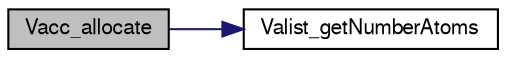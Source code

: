 digraph "Vacc_allocate"
{
  edge [fontname="FreeSans",fontsize="10",labelfontname="FreeSans",labelfontsize="10"];
  node [fontname="FreeSans",fontsize="10",shape=record];
  rankdir="LR";
  Node1 [label="Vacc_allocate",height=0.2,width=0.4,color="black", fillcolor="grey75", style="filled" fontcolor="black"];
  Node1 -> Node2 [color="midnightblue",fontsize="10",style="solid",fontname="FreeSans"];
  Node2 [label="Valist_getNumberAtoms",height=0.2,width=0.4,color="black", fillcolor="white", style="filled",URL="$group___valist.html#gaff55ce9b8624255736b0ccf62030f230",tooltip="Get number of atoms in the list."];
}
